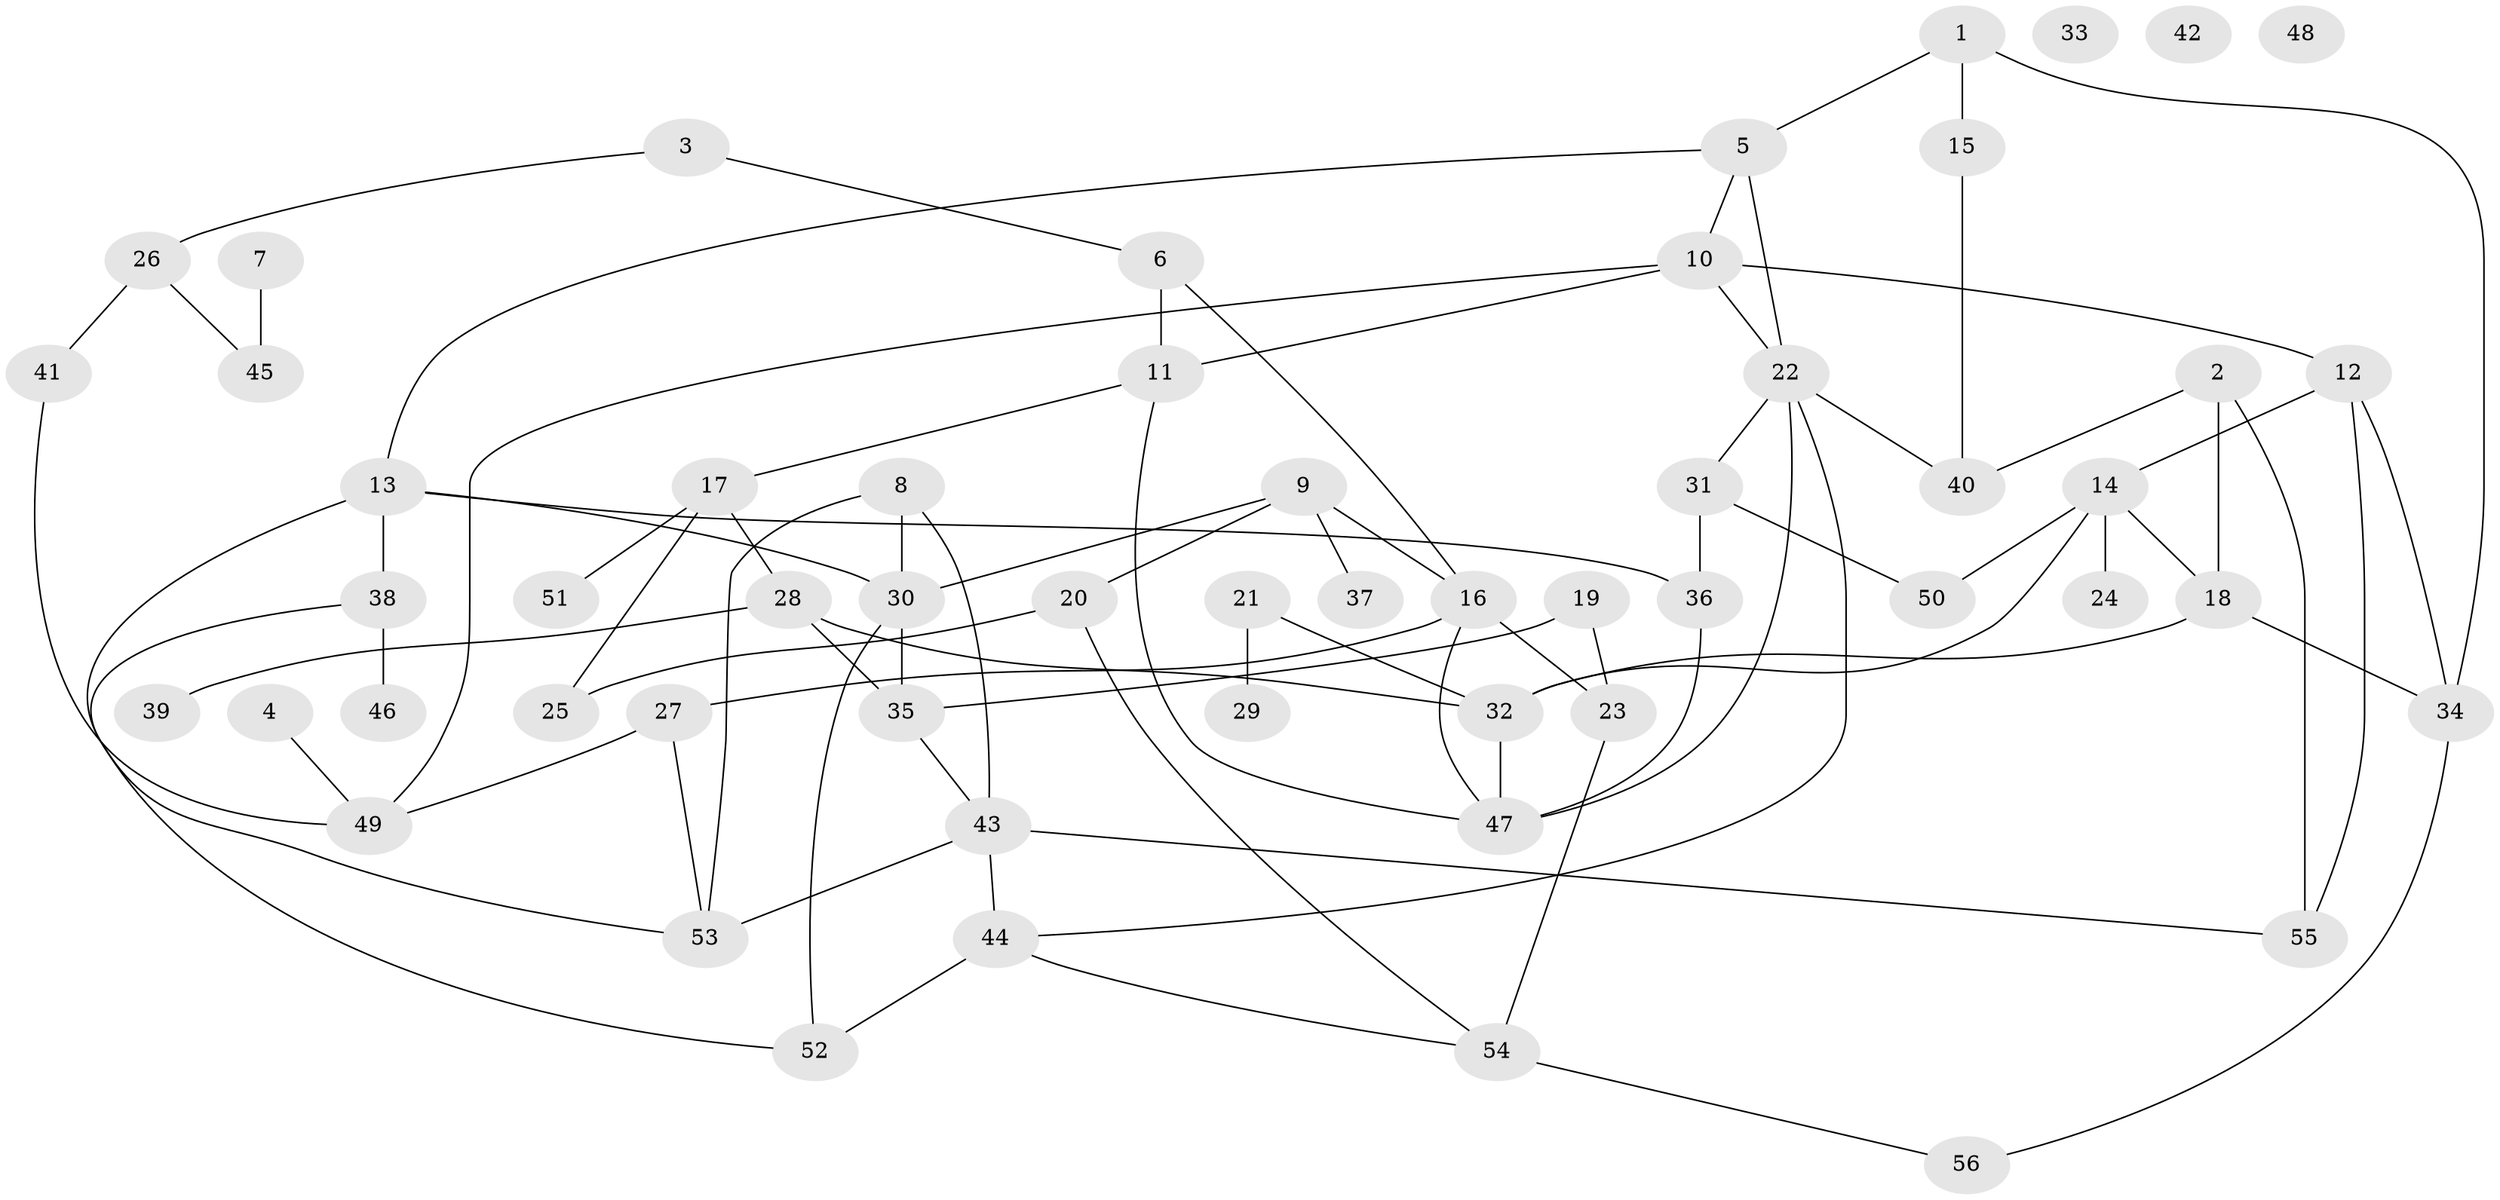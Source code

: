 // coarse degree distribution, {3: 0.28205128205128205, 5: 0.1282051282051282, 6: 0.05128205128205128, 1: 0.07692307692307693, 4: 0.1794871794871795, 2: 0.15384615384615385, 7: 0.02564102564102564, 8: 0.02564102564102564, 0: 0.07692307692307693}
// Generated by graph-tools (version 1.1) at 2025/23/03/03/25 07:23:25]
// undirected, 56 vertices, 83 edges
graph export_dot {
graph [start="1"]
  node [color=gray90,style=filled];
  1;
  2;
  3;
  4;
  5;
  6;
  7;
  8;
  9;
  10;
  11;
  12;
  13;
  14;
  15;
  16;
  17;
  18;
  19;
  20;
  21;
  22;
  23;
  24;
  25;
  26;
  27;
  28;
  29;
  30;
  31;
  32;
  33;
  34;
  35;
  36;
  37;
  38;
  39;
  40;
  41;
  42;
  43;
  44;
  45;
  46;
  47;
  48;
  49;
  50;
  51;
  52;
  53;
  54;
  55;
  56;
  1 -- 5;
  1 -- 15;
  1 -- 34;
  2 -- 18;
  2 -- 40;
  2 -- 55;
  3 -- 6;
  3 -- 26;
  4 -- 49;
  5 -- 10;
  5 -- 13;
  5 -- 22;
  6 -- 11;
  6 -- 16;
  7 -- 45;
  8 -- 30;
  8 -- 43;
  8 -- 53;
  9 -- 16;
  9 -- 20;
  9 -- 30;
  9 -- 37;
  10 -- 11;
  10 -- 12;
  10 -- 22;
  10 -- 49;
  11 -- 17;
  11 -- 47;
  12 -- 14;
  12 -- 34;
  12 -- 55;
  13 -- 30;
  13 -- 36;
  13 -- 38;
  13 -- 53;
  14 -- 18;
  14 -- 24;
  14 -- 32;
  14 -- 50;
  15 -- 40;
  16 -- 23;
  16 -- 27;
  16 -- 47;
  17 -- 25;
  17 -- 28;
  17 -- 51;
  18 -- 32;
  18 -- 34;
  19 -- 23;
  19 -- 35;
  20 -- 25;
  20 -- 54;
  21 -- 29;
  21 -- 32;
  22 -- 31;
  22 -- 40;
  22 -- 44;
  22 -- 47;
  23 -- 54;
  26 -- 41;
  26 -- 45;
  27 -- 49;
  27 -- 53;
  28 -- 32;
  28 -- 35;
  28 -- 39;
  30 -- 35;
  30 -- 52;
  31 -- 36;
  31 -- 50;
  32 -- 47;
  34 -- 56;
  35 -- 43;
  36 -- 47;
  38 -- 46;
  38 -- 52;
  41 -- 49;
  43 -- 44;
  43 -- 53;
  43 -- 55;
  44 -- 52;
  44 -- 54;
  54 -- 56;
}
